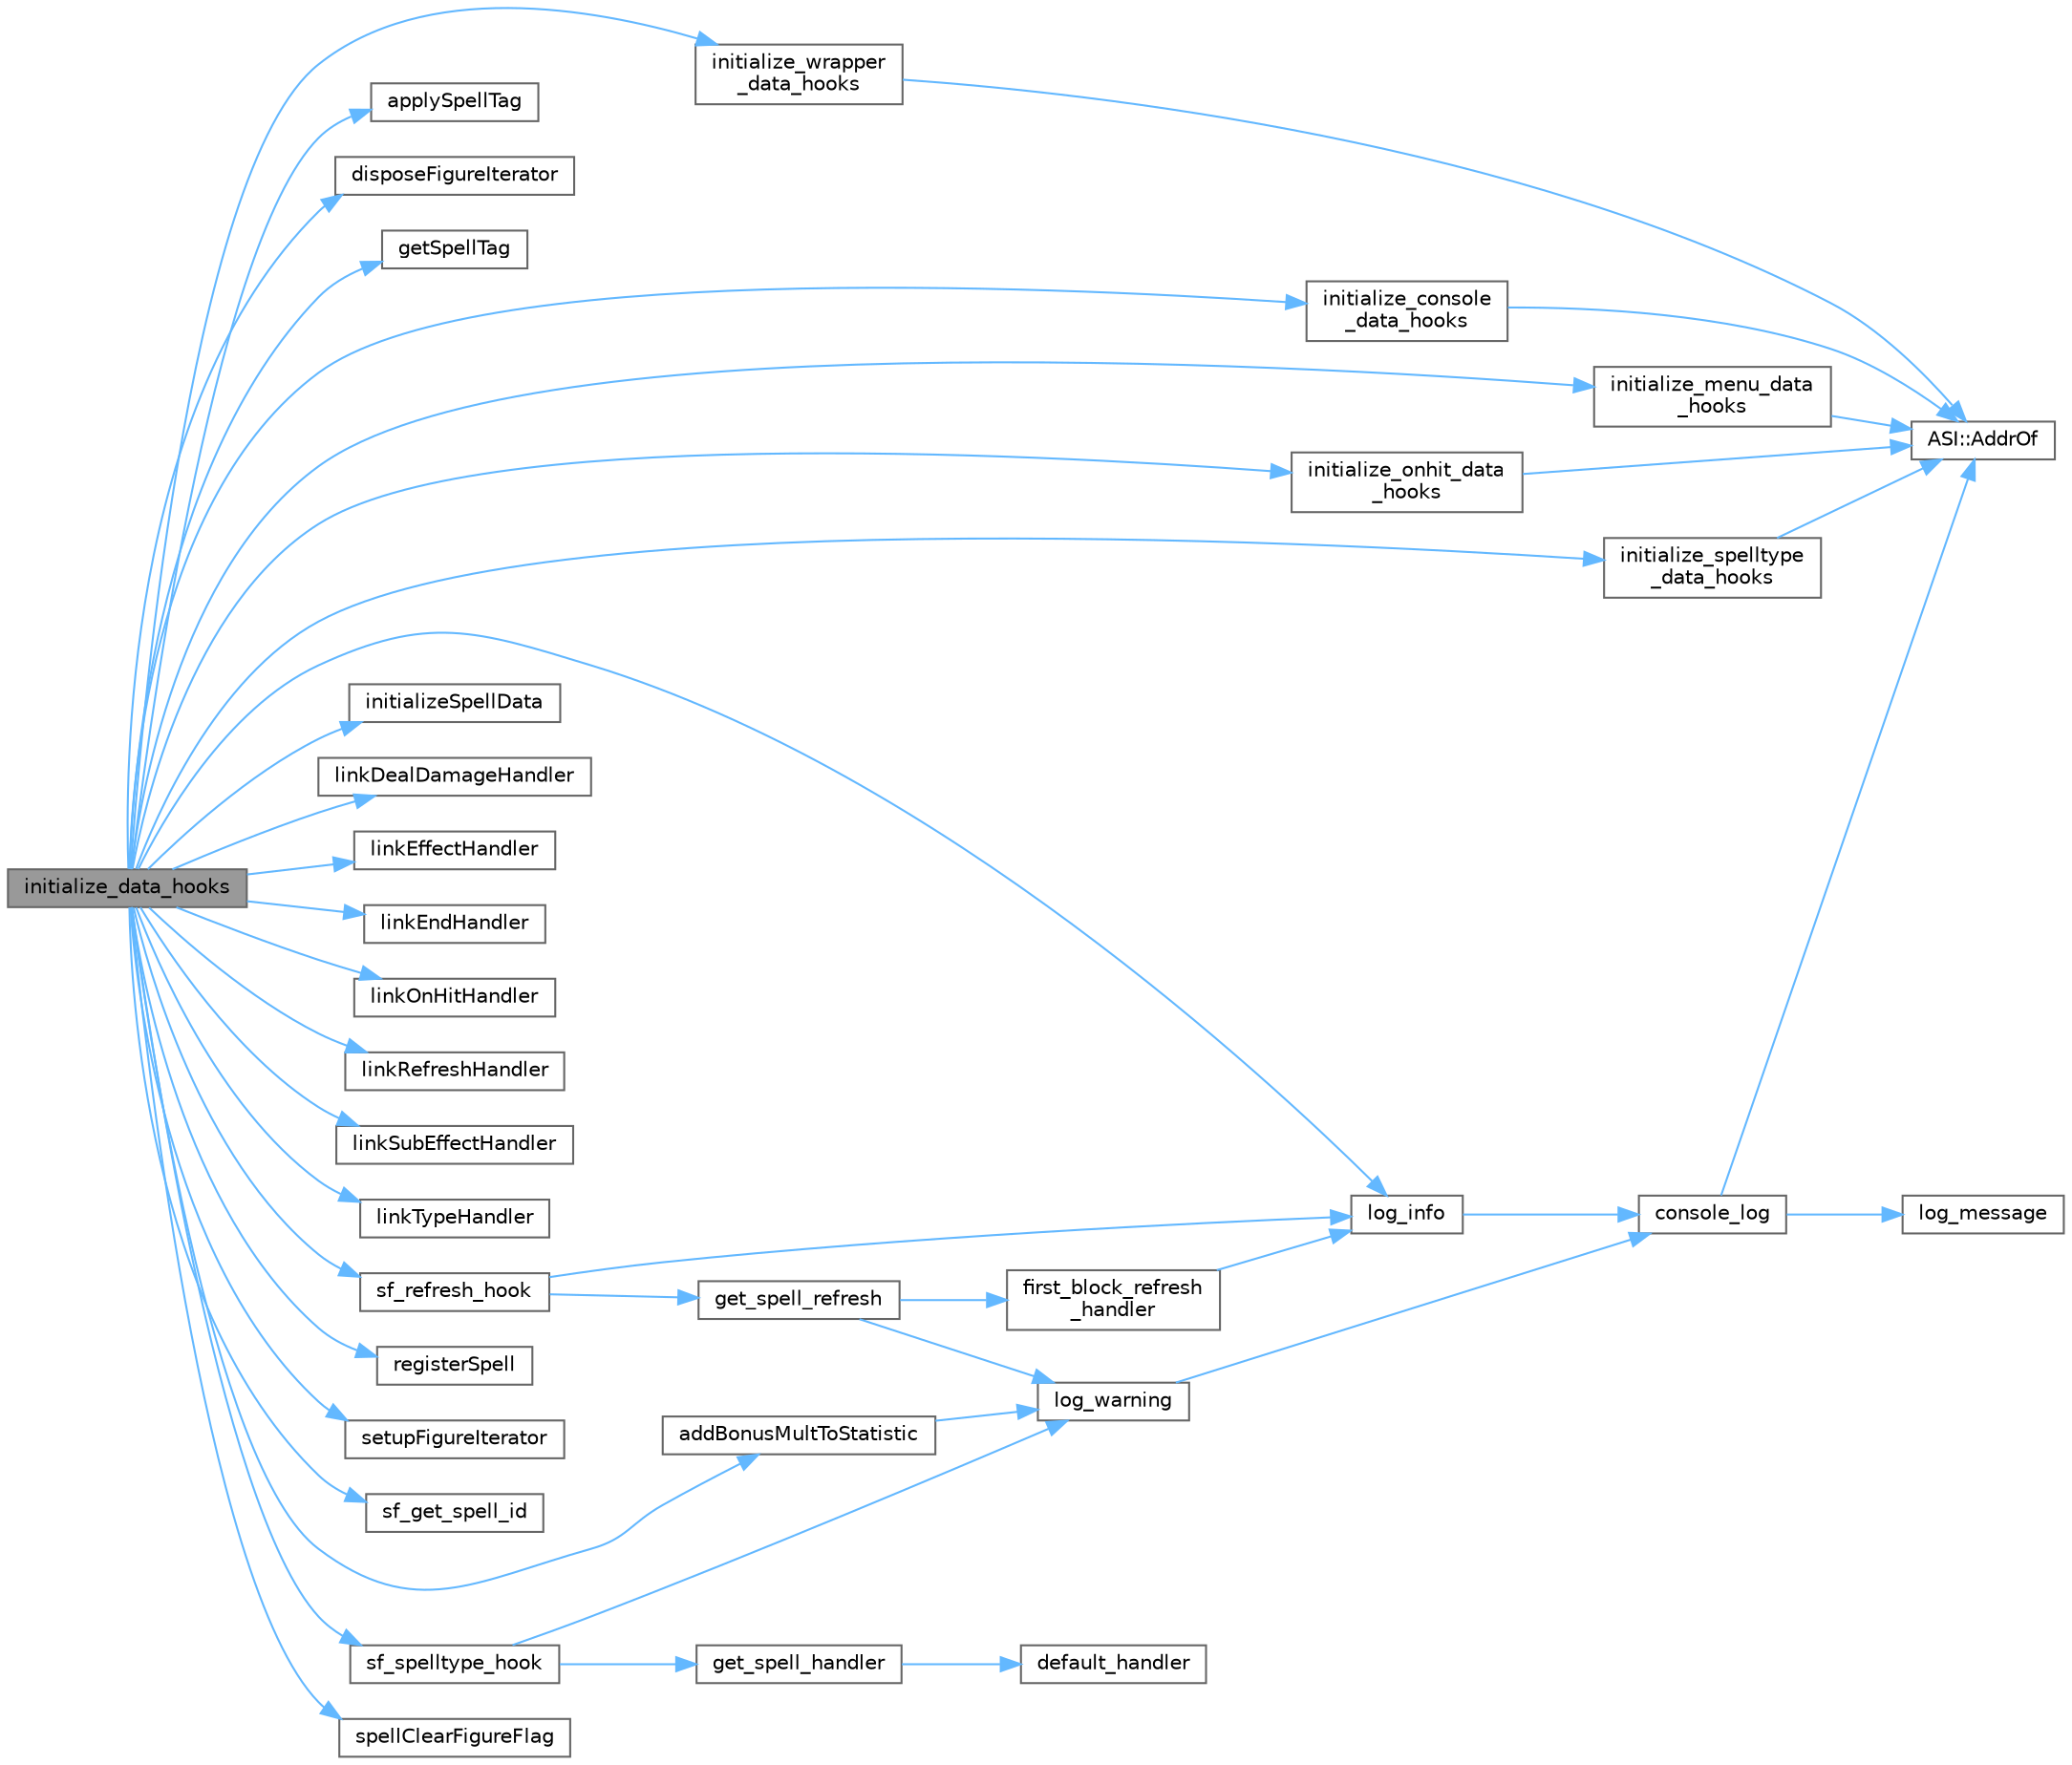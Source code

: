 digraph "initialize_data_hooks"
{
 // LATEX_PDF_SIZE
  bgcolor="transparent";
  edge [fontname=Helvetica,fontsize=10,labelfontname=Helvetica,labelfontsize=10];
  node [fontname=Helvetica,fontsize=10,shape=box,height=0.2,width=0.4];
  rankdir="LR";
  Node1 [id="Node000001",label="initialize_data_hooks",height=0.2,width=0.4,color="gray40", fillcolor="grey60", style="filled", fontcolor="black",tooltip=" "];
  Node1 -> Node2 [id="edge1_Node000001_Node000002",color="steelblue1",style="solid",tooltip=" "];
  Node2 [id="Node000002",label="addBonusMultToStatistic",height=0.2,width=0.4,color="grey40", fillcolor="white", style="filled",URL="$sf__wrappers_8c.html#a07c7f2ab4e0212797ec2d05125bbf0e7",tooltip=" "];
  Node2 -> Node3 [id="edge2_Node000002_Node000003",color="steelblue1",style="solid",tooltip=" "];
  Node3 [id="Node000003",label="log_warning",height=0.2,width=0.4,color="grey40", fillcolor="white", style="filled",URL="$sf__wrappers_8c.html#a825433b084e07dce191049d45ecdde2a",tooltip=" "];
  Node3 -> Node4 [id="edge3_Node000003_Node000004",color="steelblue1",style="solid",tooltip=" "];
  Node4 [id="Node000004",label="console_log",height=0.2,width=0.4,color="grey40", fillcolor="white", style="filled",URL="$sf__console__hook_8c.html#af6b694e632c7b92e802468161b511edf",tooltip=" "];
  Node4 -> Node5 [id="edge4_Node000004_Node000005",color="steelblue1",style="solid",tooltip=" "];
  Node5 [id="Node000005",label="ASI::AddrOf",height=0.2,width=0.4,color="grey40", fillcolor="white", style="filled",URL="$namespace_a_s_i.html#a05ca5acefdcb7e955f472b60e5511a1a",tooltip="returns \"real\" virtual address of given memory offset"];
  Node4 -> Node6 [id="edge5_Node000004_Node000006",color="steelblue1",style="solid",tooltip=" "];
  Node6 [id="Node000006",label="log_message",height=0.2,width=0.4,color="grey40", fillcolor="white", style="filled",URL="$sf__wrappers_8c.html#ac5c95c4eeefbc3d135cafe996908b639",tooltip=" "];
  Node1 -> Node7 [id="edge6_Node000001_Node000007",color="steelblue1",style="solid",tooltip=" "];
  Node7 [id="Node000007",label="applySpellTag",height=0.2,width=0.4,color="grey40", fillcolor="white", style="filled",URL="$sf__mod__registry_8cpp.html#a4afdf02d3c8eeffbfbe125fa3464be67",tooltip=" "];
  Node1 -> Node8 [id="edge7_Node000001_Node000008",color="steelblue1",style="solid",tooltip=" "];
  Node8 [id="Node000008",label="disposeFigureIterator",height=0.2,width=0.4,color="grey40", fillcolor="white", style="filled",URL="$sf__wrappers_8c.html#a11ea3542304632f3b7ae9807ba5cf394",tooltip=" "];
  Node1 -> Node9 [id="edge8_Node000001_Node000009",color="steelblue1",style="solid",tooltip=" "];
  Node9 [id="Node000009",label="getSpellTag",height=0.2,width=0.4,color="grey40", fillcolor="white", style="filled",URL="$sf__mod__registry_8cpp.html#af4503f89adff0725f6795aedf7d95016",tooltip=" "];
  Node1 -> Node10 [id="edge9_Node000001_Node000010",color="steelblue1",style="solid",tooltip=" "];
  Node10 [id="Node000010",label="initialize_console\l_data_hooks",height=0.2,width=0.4,color="grey40", fillcolor="white", style="filled",URL="$sf__console__hook_8c.html#ad95110eea0d834055b5fc04eb031e45b",tooltip=" "];
  Node10 -> Node5 [id="edge10_Node000010_Node000005",color="steelblue1",style="solid",tooltip=" "];
  Node1 -> Node11 [id="edge11_Node000001_Node000011",color="steelblue1",style="solid",tooltip=" "];
  Node11 [id="Node000011",label="initialize_menu_data\l_hooks",height=0.2,width=0.4,color="grey40", fillcolor="white", style="filled",URL="$sf__menu__hook_8c.html#a8076488696ac2dd10539d2908d8dd408",tooltip=" "];
  Node11 -> Node5 [id="edge12_Node000011_Node000005",color="steelblue1",style="solid",tooltip=" "];
  Node1 -> Node12 [id="edge13_Node000001_Node000012",color="steelblue1",style="solid",tooltip=" "];
  Node12 [id="Node000012",label="initialize_onhit_data\l_hooks",height=0.2,width=0.4,color="grey40", fillcolor="white", style="filled",URL="$sf__onhit__hook_8c.html#aab9fd18e448dfed4d72a3d8d9507bcc8",tooltip=" "];
  Node12 -> Node5 [id="edge14_Node000012_Node000005",color="steelblue1",style="solid",tooltip=" "];
  Node1 -> Node13 [id="edge15_Node000001_Node000013",color="steelblue1",style="solid",tooltip=" "];
  Node13 [id="Node000013",label="initialize_spelltype\l_data_hooks",height=0.2,width=0.4,color="grey40", fillcolor="white", style="filled",URL="$sf__spelltype__hook_8c.html#a1bc35d41762c3fcc7495cf54585283aa",tooltip=" "];
  Node13 -> Node5 [id="edge16_Node000013_Node000005",color="steelblue1",style="solid",tooltip=" "];
  Node1 -> Node14 [id="edge17_Node000001_Node000014",color="steelblue1",style="solid",tooltip=" "];
  Node14 [id="Node000014",label="initialize_wrapper\l_data_hooks",height=0.2,width=0.4,color="grey40", fillcolor="white", style="filled",URL="$sf__wrappers_8c.html#ad057ef7976901ef0ba76e8b78eb53898",tooltip=" "];
  Node14 -> Node5 [id="edge18_Node000014_Node000005",color="steelblue1",style="solid",tooltip=" "];
  Node1 -> Node15 [id="edge19_Node000001_Node000015",color="steelblue1",style="solid",tooltip=" "];
  Node15 [id="Node000015",label="initializeSpellData",height=0.2,width=0.4,color="grey40", fillcolor="white", style="filled",URL="$sf__spelltype__registry_8cpp.html#ac3e5dfa2fdcb8f683f6921e40eece8c3",tooltip=" "];
  Node1 -> Node16 [id="edge20_Node000001_Node000016",color="steelblue1",style="solid",tooltip=" "];
  Node16 [id="Node000016",label="linkDealDamageHandler",height=0.2,width=0.4,color="grey40", fillcolor="white", style="filled",URL="$sf__mod__registry_8cpp.html#a3dc1674ebcd56a898d2a52729d9bdea1",tooltip=" "];
  Node1 -> Node17 [id="edge21_Node000001_Node000017",color="steelblue1",style="solid",tooltip=" "];
  Node17 [id="Node000017",label="linkEffectHandler",height=0.2,width=0.4,color="grey40", fillcolor="white", style="filled",URL="$sf__mod__registry_8cpp.html#a963e6fcecd10433218b3925f0e2d39a9",tooltip=" "];
  Node1 -> Node18 [id="edge22_Node000001_Node000018",color="steelblue1",style="solid",tooltip=" "];
  Node18 [id="Node000018",label="linkEndHandler",height=0.2,width=0.4,color="grey40", fillcolor="white", style="filled",URL="$sf__mod__registry_8cpp.html#a29b2de8f5f9ec3ced0c15db03d7817b6",tooltip=" "];
  Node1 -> Node19 [id="edge23_Node000001_Node000019",color="steelblue1",style="solid",tooltip=" "];
  Node19 [id="Node000019",label="linkOnHitHandler",height=0.2,width=0.4,color="grey40", fillcolor="white", style="filled",URL="$sf__mod__registry_8cpp.html#a7cf1ceca8456636a9ace972847017e72",tooltip=" "];
  Node1 -> Node20 [id="edge24_Node000001_Node000020",color="steelblue1",style="solid",tooltip=" "];
  Node20 [id="Node000020",label="linkRefreshHandler",height=0.2,width=0.4,color="grey40", fillcolor="white", style="filled",URL="$sf__mod__registry_8cpp.html#a8751386410676c0a282ab668879c19f4",tooltip=" "];
  Node1 -> Node21 [id="edge25_Node000001_Node000021",color="steelblue1",style="solid",tooltip=" "];
  Node21 [id="Node000021",label="linkSubEffectHandler",height=0.2,width=0.4,color="grey40", fillcolor="white", style="filled",URL="$sf__mod__registry_8cpp.html#ae355b11ac572b3ae505c4d088e1c21e8",tooltip=" "];
  Node1 -> Node22 [id="edge26_Node000001_Node000022",color="steelblue1",style="solid",tooltip=" "];
  Node22 [id="Node000022",label="linkTypeHandler",height=0.2,width=0.4,color="grey40", fillcolor="white", style="filled",URL="$sf__mod__registry_8cpp.html#a5eb74dc38db9aa0f7f858687cb5951e8",tooltip=" "];
  Node1 -> Node23 [id="edge27_Node000001_Node000023",color="steelblue1",style="solid",tooltip=" "];
  Node23 [id="Node000023",label="log_info",height=0.2,width=0.4,color="grey40", fillcolor="white", style="filled",URL="$sf__wrappers_8c.html#a4fd90de0913ed15b0812918255559a55",tooltip=" "];
  Node23 -> Node4 [id="edge28_Node000023_Node000004",color="steelblue1",style="solid",tooltip=" "];
  Node1 -> Node24 [id="edge29_Node000001_Node000024",color="steelblue1",style="solid",tooltip=" "];
  Node24 [id="Node000024",label="registerSpell",height=0.2,width=0.4,color="grey40", fillcolor="white", style="filled",URL="$sf__mod__registry_8cpp.html#ae507705c327c357e28eae53d52ad0638",tooltip=" "];
  Node1 -> Node25 [id="edge30_Node000001_Node000025",color="steelblue1",style="solid",tooltip=" "];
  Node25 [id="Node000025",label="setupFigureIterator",height=0.2,width=0.4,color="grey40", fillcolor="white", style="filled",URL="$sf__wrappers_8c.html#a6242a2f91bf97824c8c2eca28e2b2256",tooltip=" "];
  Node1 -> Node26 [id="edge31_Node000001_Node000026",color="steelblue1",style="solid",tooltip=" "];
  Node26 [id="Node000026",label="sf_get_spell_id",height=0.2,width=0.4,color="grey40", fillcolor="white", style="filled",URL="$sf__wrappers_8c.html#ad7e79f06e19f919ffb1ea67493886ff8",tooltip=" "];
  Node1 -> Node27 [id="edge32_Node000001_Node000027",color="steelblue1",style="solid",tooltip=" "];
  Node27 [id="Node000027",label="sf_refresh_hook",height=0.2,width=0.4,color="grey40", fillcolor="white", style="filled",URL="$sf__refresh__hook_8c.html#ad1c59c07883c319b2e33cb35737b4e97",tooltip=" "];
  Node27 -> Node28 [id="edge33_Node000027_Node000028",color="steelblue1",style="solid",tooltip=" "];
  Node28 [id="Node000028",label="get_spell_refresh",height=0.2,width=0.4,color="grey40", fillcolor="white", style="filled",URL="$sf__spellrefresh__registry_8cpp.html#af136a234eef8a48e76be83c9a457c054",tooltip=" "];
  Node28 -> Node29 [id="edge34_Node000028_Node000029",color="steelblue1",style="solid",tooltip=" "];
  Node29 [id="Node000029",label="first_block_refresh\l_handler",height=0.2,width=0.4,color="grey40", fillcolor="white", style="filled",URL="$sf__spellrefresh__handlers_8cpp.html#a587baa6487811f3281106202e088ab57",tooltip=" "];
  Node29 -> Node23 [id="edge35_Node000029_Node000023",color="steelblue1",style="solid",tooltip=" "];
  Node28 -> Node3 [id="edge36_Node000028_Node000003",color="steelblue1",style="solid",tooltip=" "];
  Node27 -> Node23 [id="edge37_Node000027_Node000023",color="steelblue1",style="solid",tooltip=" "];
  Node1 -> Node30 [id="edge38_Node000001_Node000030",color="steelblue1",style="solid",tooltip=" "];
  Node30 [id="Node000030",label="sf_spelltype_hook",height=0.2,width=0.4,color="grey40", fillcolor="white", style="filled",URL="$sf__spelltype__hook_8c.html#ab55b7421576dfd7ea00096b427741d9b",tooltip=" "];
  Node30 -> Node31 [id="edge39_Node000030_Node000031",color="steelblue1",style="solid",tooltip=" "];
  Node31 [id="Node000031",label="get_spell_handler",height=0.2,width=0.4,color="grey40", fillcolor="white", style="filled",URL="$sf__spelltype__registry_8cpp.html#af0733a266ae6b4cb44943b9e9a3a0dfa",tooltip=" "];
  Node31 -> Node32 [id="edge40_Node000031_Node000032",color="steelblue1",style="solid",tooltip=" "];
  Node32 [id="Node000032",label="default_handler",height=0.2,width=0.4,color="grey40", fillcolor="white", style="filled",URL="$sf__spelltype__handlers_8cpp.html#a732de9d69a3456d8ff4b46dcd27ffee3",tooltip=" "];
  Node30 -> Node3 [id="edge41_Node000030_Node000003",color="steelblue1",style="solid",tooltip=" "];
  Node1 -> Node33 [id="edge42_Node000001_Node000033",color="steelblue1",style="solid",tooltip=" "];
  Node33 [id="Node000033",label="spellClearFigureFlag",height=0.2,width=0.4,color="grey40", fillcolor="white", style="filled",URL="$sf__wrappers_8c.html#ab97dc11635deb183cfe8b9dc8b2fc064",tooltip=" "];
}
